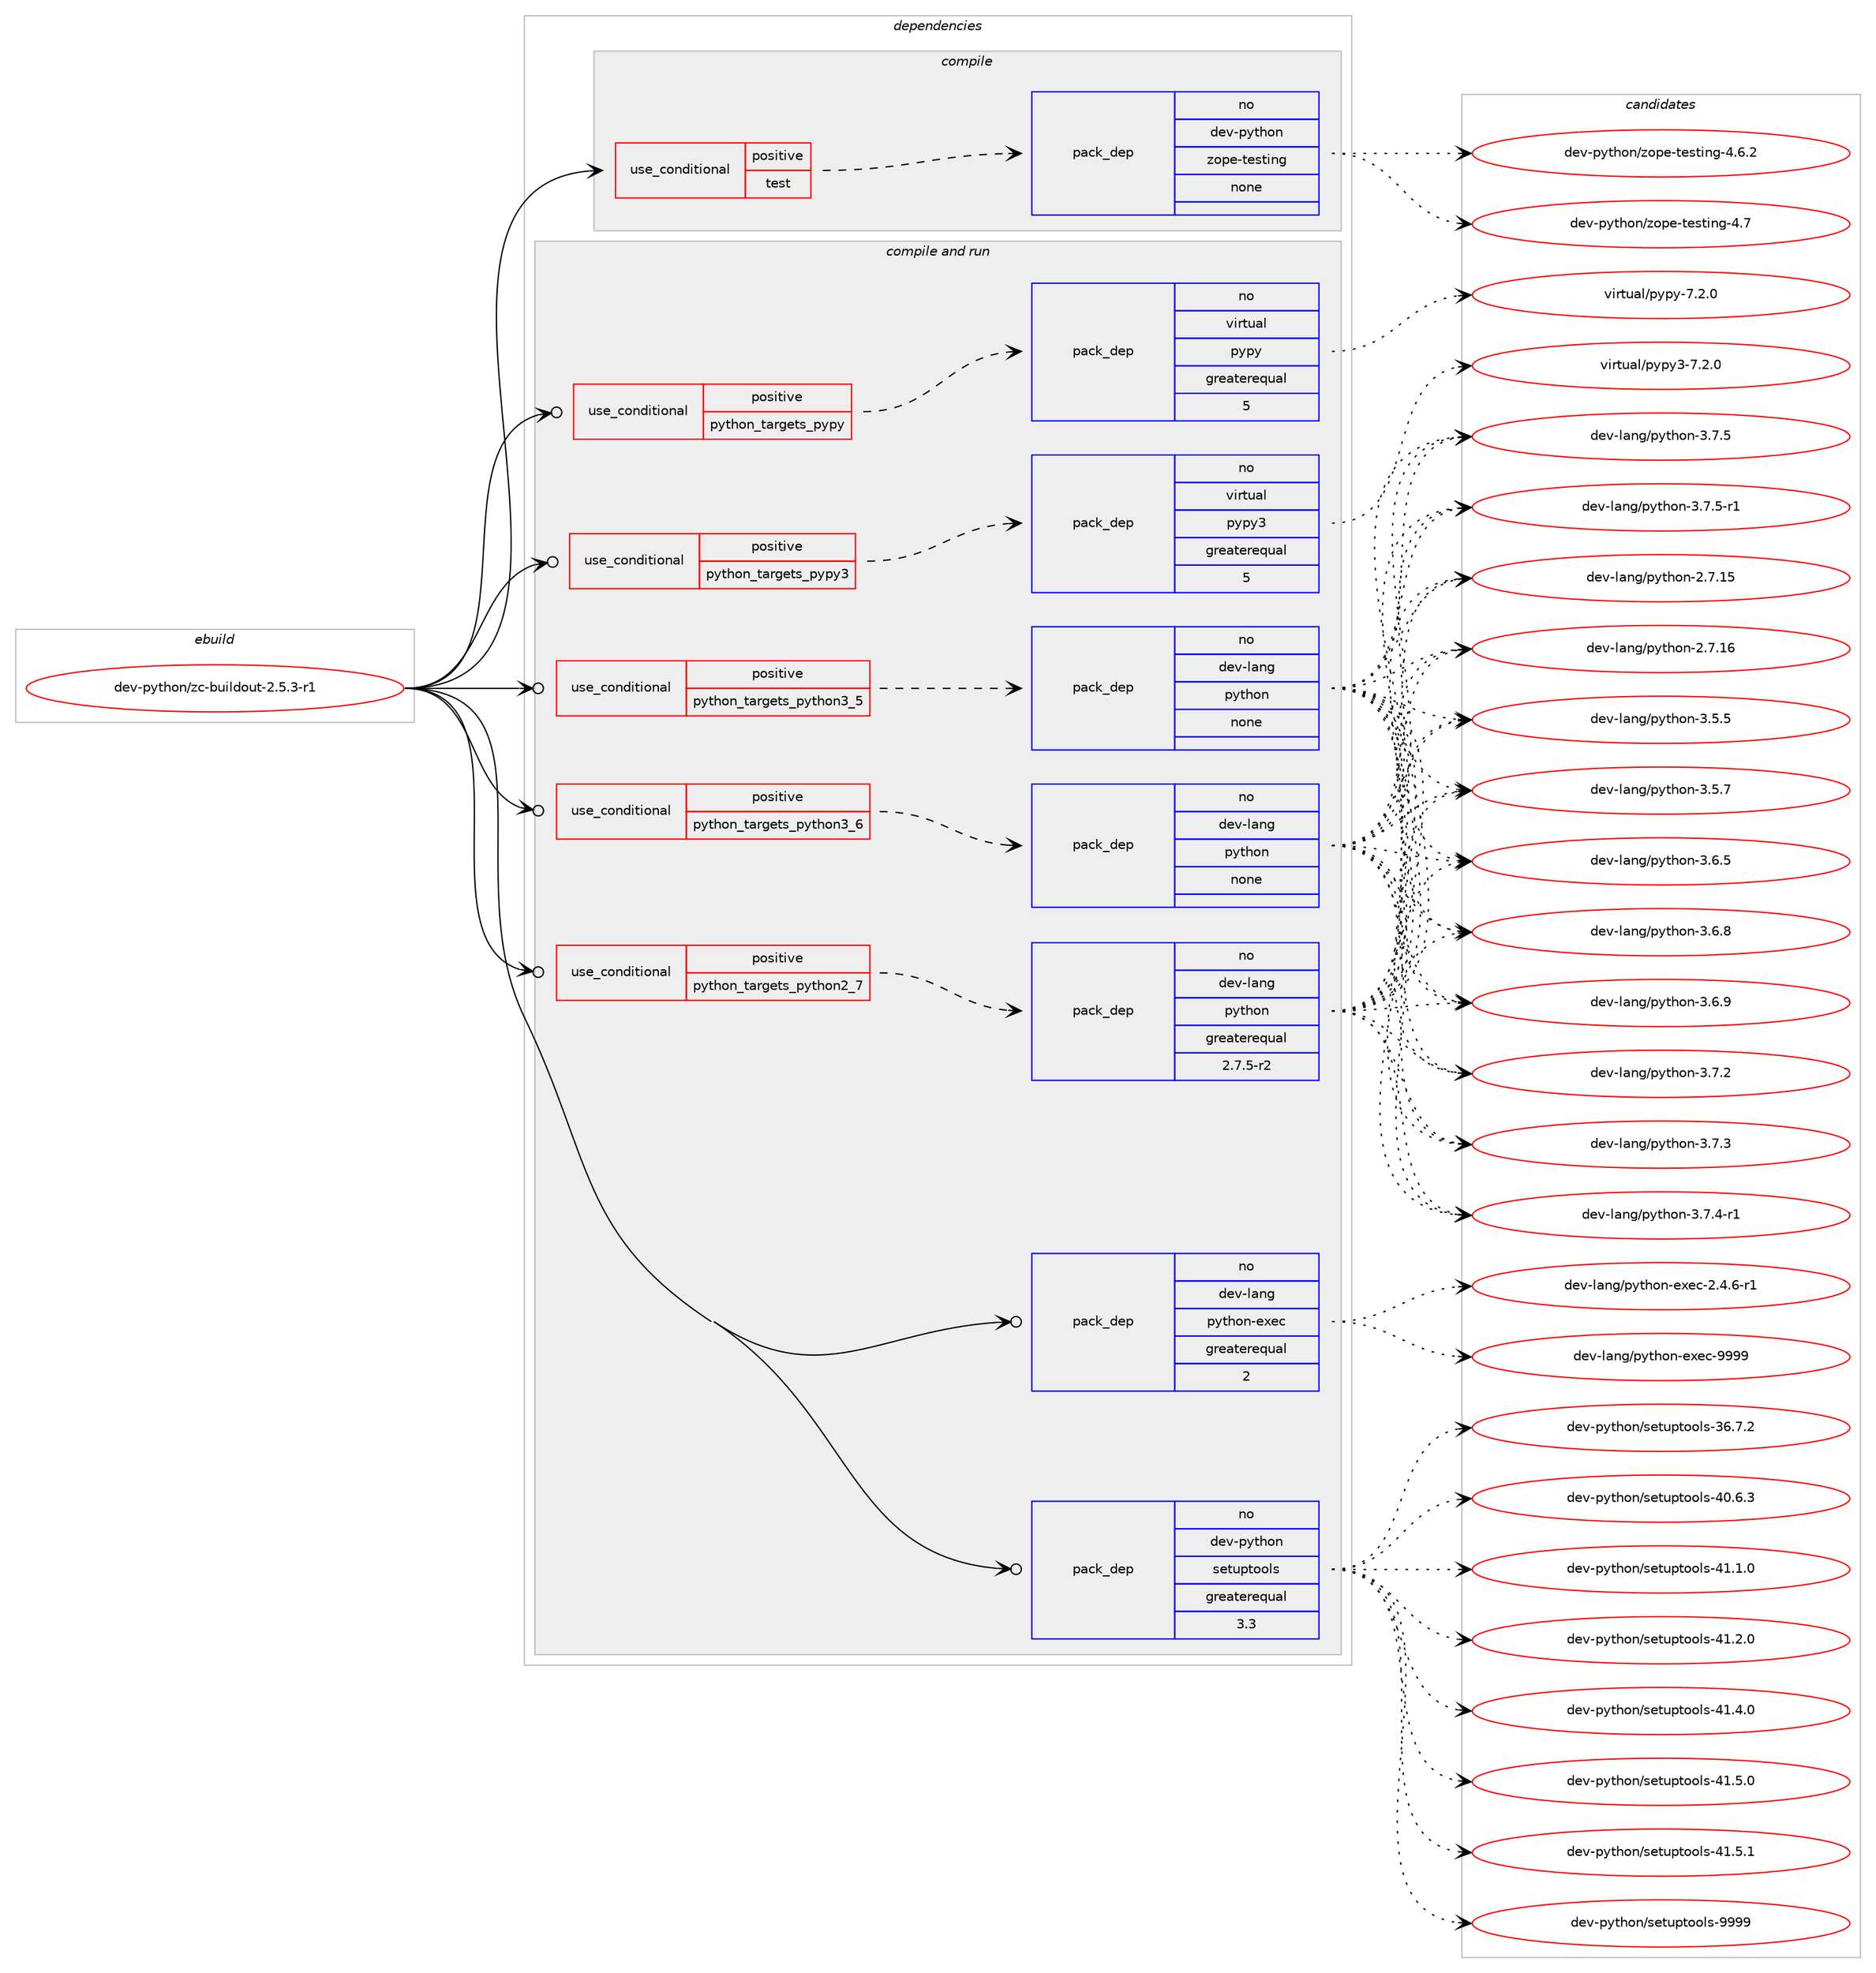 digraph prolog {

# *************
# Graph options
# *************

newrank=true;
concentrate=true;
compound=true;
graph [rankdir=LR,fontname=Helvetica,fontsize=10,ranksep=1.5];#, ranksep=2.5, nodesep=0.2];
edge  [arrowhead=vee];
node  [fontname=Helvetica,fontsize=10];

# **********
# The ebuild
# **********

subgraph cluster_leftcol {
color=gray;
rank=same;
label=<<i>ebuild</i>>;
id [label="dev-python/zc-buildout-2.5.3-r1", color=red, width=4, href="../dev-python/zc-buildout-2.5.3-r1.svg"];
}

# ****************
# The dependencies
# ****************

subgraph cluster_midcol {
color=gray;
label=<<i>dependencies</i>>;
subgraph cluster_compile {
fillcolor="#eeeeee";
style=filled;
label=<<i>compile</i>>;
subgraph cond151828 {
dependency644991 [label=<<TABLE BORDER="0" CELLBORDER="1" CELLSPACING="0" CELLPADDING="4"><TR><TD ROWSPAN="3" CELLPADDING="10">use_conditional</TD></TR><TR><TD>positive</TD></TR><TR><TD>test</TD></TR></TABLE>>, shape=none, color=red];
subgraph pack481274 {
dependency644992 [label=<<TABLE BORDER="0" CELLBORDER="1" CELLSPACING="0" CELLPADDING="4" WIDTH="220"><TR><TD ROWSPAN="6" CELLPADDING="30">pack_dep</TD></TR><TR><TD WIDTH="110">no</TD></TR><TR><TD>dev-python</TD></TR><TR><TD>zope-testing</TD></TR><TR><TD>none</TD></TR><TR><TD></TD></TR></TABLE>>, shape=none, color=blue];
}
dependency644991:e -> dependency644992:w [weight=20,style="dashed",arrowhead="vee"];
}
id:e -> dependency644991:w [weight=20,style="solid",arrowhead="vee"];
}
subgraph cluster_compileandrun {
fillcolor="#eeeeee";
style=filled;
label=<<i>compile and run</i>>;
subgraph cond151829 {
dependency644993 [label=<<TABLE BORDER="0" CELLBORDER="1" CELLSPACING="0" CELLPADDING="4"><TR><TD ROWSPAN="3" CELLPADDING="10">use_conditional</TD></TR><TR><TD>positive</TD></TR><TR><TD>python_targets_pypy</TD></TR></TABLE>>, shape=none, color=red];
subgraph pack481275 {
dependency644994 [label=<<TABLE BORDER="0" CELLBORDER="1" CELLSPACING="0" CELLPADDING="4" WIDTH="220"><TR><TD ROWSPAN="6" CELLPADDING="30">pack_dep</TD></TR><TR><TD WIDTH="110">no</TD></TR><TR><TD>virtual</TD></TR><TR><TD>pypy</TD></TR><TR><TD>greaterequal</TD></TR><TR><TD>5</TD></TR></TABLE>>, shape=none, color=blue];
}
dependency644993:e -> dependency644994:w [weight=20,style="dashed",arrowhead="vee"];
}
id:e -> dependency644993:w [weight=20,style="solid",arrowhead="odotvee"];
subgraph cond151830 {
dependency644995 [label=<<TABLE BORDER="0" CELLBORDER="1" CELLSPACING="0" CELLPADDING="4"><TR><TD ROWSPAN="3" CELLPADDING="10">use_conditional</TD></TR><TR><TD>positive</TD></TR><TR><TD>python_targets_pypy3</TD></TR></TABLE>>, shape=none, color=red];
subgraph pack481276 {
dependency644996 [label=<<TABLE BORDER="0" CELLBORDER="1" CELLSPACING="0" CELLPADDING="4" WIDTH="220"><TR><TD ROWSPAN="6" CELLPADDING="30">pack_dep</TD></TR><TR><TD WIDTH="110">no</TD></TR><TR><TD>virtual</TD></TR><TR><TD>pypy3</TD></TR><TR><TD>greaterequal</TD></TR><TR><TD>5</TD></TR></TABLE>>, shape=none, color=blue];
}
dependency644995:e -> dependency644996:w [weight=20,style="dashed",arrowhead="vee"];
}
id:e -> dependency644995:w [weight=20,style="solid",arrowhead="odotvee"];
subgraph cond151831 {
dependency644997 [label=<<TABLE BORDER="0" CELLBORDER="1" CELLSPACING="0" CELLPADDING="4"><TR><TD ROWSPAN="3" CELLPADDING="10">use_conditional</TD></TR><TR><TD>positive</TD></TR><TR><TD>python_targets_python2_7</TD></TR></TABLE>>, shape=none, color=red];
subgraph pack481277 {
dependency644998 [label=<<TABLE BORDER="0" CELLBORDER="1" CELLSPACING="0" CELLPADDING="4" WIDTH="220"><TR><TD ROWSPAN="6" CELLPADDING="30">pack_dep</TD></TR><TR><TD WIDTH="110">no</TD></TR><TR><TD>dev-lang</TD></TR><TR><TD>python</TD></TR><TR><TD>greaterequal</TD></TR><TR><TD>2.7.5-r2</TD></TR></TABLE>>, shape=none, color=blue];
}
dependency644997:e -> dependency644998:w [weight=20,style="dashed",arrowhead="vee"];
}
id:e -> dependency644997:w [weight=20,style="solid",arrowhead="odotvee"];
subgraph cond151832 {
dependency644999 [label=<<TABLE BORDER="0" CELLBORDER="1" CELLSPACING="0" CELLPADDING="4"><TR><TD ROWSPAN="3" CELLPADDING="10">use_conditional</TD></TR><TR><TD>positive</TD></TR><TR><TD>python_targets_python3_5</TD></TR></TABLE>>, shape=none, color=red];
subgraph pack481278 {
dependency645000 [label=<<TABLE BORDER="0" CELLBORDER="1" CELLSPACING="0" CELLPADDING="4" WIDTH="220"><TR><TD ROWSPAN="6" CELLPADDING="30">pack_dep</TD></TR><TR><TD WIDTH="110">no</TD></TR><TR><TD>dev-lang</TD></TR><TR><TD>python</TD></TR><TR><TD>none</TD></TR><TR><TD></TD></TR></TABLE>>, shape=none, color=blue];
}
dependency644999:e -> dependency645000:w [weight=20,style="dashed",arrowhead="vee"];
}
id:e -> dependency644999:w [weight=20,style="solid",arrowhead="odotvee"];
subgraph cond151833 {
dependency645001 [label=<<TABLE BORDER="0" CELLBORDER="1" CELLSPACING="0" CELLPADDING="4"><TR><TD ROWSPAN="3" CELLPADDING="10">use_conditional</TD></TR><TR><TD>positive</TD></TR><TR><TD>python_targets_python3_6</TD></TR></TABLE>>, shape=none, color=red];
subgraph pack481279 {
dependency645002 [label=<<TABLE BORDER="0" CELLBORDER="1" CELLSPACING="0" CELLPADDING="4" WIDTH="220"><TR><TD ROWSPAN="6" CELLPADDING="30">pack_dep</TD></TR><TR><TD WIDTH="110">no</TD></TR><TR><TD>dev-lang</TD></TR><TR><TD>python</TD></TR><TR><TD>none</TD></TR><TR><TD></TD></TR></TABLE>>, shape=none, color=blue];
}
dependency645001:e -> dependency645002:w [weight=20,style="dashed",arrowhead="vee"];
}
id:e -> dependency645001:w [weight=20,style="solid",arrowhead="odotvee"];
subgraph pack481280 {
dependency645003 [label=<<TABLE BORDER="0" CELLBORDER="1" CELLSPACING="0" CELLPADDING="4" WIDTH="220"><TR><TD ROWSPAN="6" CELLPADDING="30">pack_dep</TD></TR><TR><TD WIDTH="110">no</TD></TR><TR><TD>dev-lang</TD></TR><TR><TD>python-exec</TD></TR><TR><TD>greaterequal</TD></TR><TR><TD>2</TD></TR></TABLE>>, shape=none, color=blue];
}
id:e -> dependency645003:w [weight=20,style="solid",arrowhead="odotvee"];
subgraph pack481281 {
dependency645004 [label=<<TABLE BORDER="0" CELLBORDER="1" CELLSPACING="0" CELLPADDING="4" WIDTH="220"><TR><TD ROWSPAN="6" CELLPADDING="30">pack_dep</TD></TR><TR><TD WIDTH="110">no</TD></TR><TR><TD>dev-python</TD></TR><TR><TD>setuptools</TD></TR><TR><TD>greaterequal</TD></TR><TR><TD>3.3</TD></TR></TABLE>>, shape=none, color=blue];
}
id:e -> dependency645004:w [weight=20,style="solid",arrowhead="odotvee"];
}
subgraph cluster_run {
fillcolor="#eeeeee";
style=filled;
label=<<i>run</i>>;
}
}

# **************
# The candidates
# **************

subgraph cluster_choices {
rank=same;
color=gray;
label=<<i>candidates</i>>;

subgraph choice481274 {
color=black;
nodesep=1;
choice100101118451121211161041111104712211111210145116101115116105110103455246544650 [label="dev-python/zope-testing-4.6.2", color=red, width=4,href="../dev-python/zope-testing-4.6.2.svg"];
choice10010111845112121116104111110471221111121014511610111511610511010345524655 [label="dev-python/zope-testing-4.7", color=red, width=4,href="../dev-python/zope-testing-4.7.svg"];
dependency644992:e -> choice100101118451121211161041111104712211111210145116101115116105110103455246544650:w [style=dotted,weight="100"];
dependency644992:e -> choice10010111845112121116104111110471221111121014511610111511610511010345524655:w [style=dotted,weight="100"];
}
subgraph choice481275 {
color=black;
nodesep=1;
choice1181051141161179710847112121112121455546504648 [label="virtual/pypy-7.2.0", color=red, width=4,href="../virtual/pypy-7.2.0.svg"];
dependency644994:e -> choice1181051141161179710847112121112121455546504648:w [style=dotted,weight="100"];
}
subgraph choice481276 {
color=black;
nodesep=1;
choice118105114116117971084711212111212151455546504648 [label="virtual/pypy3-7.2.0", color=red, width=4,href="../virtual/pypy3-7.2.0.svg"];
dependency644996:e -> choice118105114116117971084711212111212151455546504648:w [style=dotted,weight="100"];
}
subgraph choice481277 {
color=black;
nodesep=1;
choice10010111845108971101034711212111610411111045504655464953 [label="dev-lang/python-2.7.15", color=red, width=4,href="../dev-lang/python-2.7.15.svg"];
choice10010111845108971101034711212111610411111045504655464954 [label="dev-lang/python-2.7.16", color=red, width=4,href="../dev-lang/python-2.7.16.svg"];
choice100101118451089711010347112121116104111110455146534653 [label="dev-lang/python-3.5.5", color=red, width=4,href="../dev-lang/python-3.5.5.svg"];
choice100101118451089711010347112121116104111110455146534655 [label="dev-lang/python-3.5.7", color=red, width=4,href="../dev-lang/python-3.5.7.svg"];
choice100101118451089711010347112121116104111110455146544653 [label="dev-lang/python-3.6.5", color=red, width=4,href="../dev-lang/python-3.6.5.svg"];
choice100101118451089711010347112121116104111110455146544656 [label="dev-lang/python-3.6.8", color=red, width=4,href="../dev-lang/python-3.6.8.svg"];
choice100101118451089711010347112121116104111110455146544657 [label="dev-lang/python-3.6.9", color=red, width=4,href="../dev-lang/python-3.6.9.svg"];
choice100101118451089711010347112121116104111110455146554650 [label="dev-lang/python-3.7.2", color=red, width=4,href="../dev-lang/python-3.7.2.svg"];
choice100101118451089711010347112121116104111110455146554651 [label="dev-lang/python-3.7.3", color=red, width=4,href="../dev-lang/python-3.7.3.svg"];
choice1001011184510897110103471121211161041111104551465546524511449 [label="dev-lang/python-3.7.4-r1", color=red, width=4,href="../dev-lang/python-3.7.4-r1.svg"];
choice100101118451089711010347112121116104111110455146554653 [label="dev-lang/python-3.7.5", color=red, width=4,href="../dev-lang/python-3.7.5.svg"];
choice1001011184510897110103471121211161041111104551465546534511449 [label="dev-lang/python-3.7.5-r1", color=red, width=4,href="../dev-lang/python-3.7.5-r1.svg"];
dependency644998:e -> choice10010111845108971101034711212111610411111045504655464953:w [style=dotted,weight="100"];
dependency644998:e -> choice10010111845108971101034711212111610411111045504655464954:w [style=dotted,weight="100"];
dependency644998:e -> choice100101118451089711010347112121116104111110455146534653:w [style=dotted,weight="100"];
dependency644998:e -> choice100101118451089711010347112121116104111110455146534655:w [style=dotted,weight="100"];
dependency644998:e -> choice100101118451089711010347112121116104111110455146544653:w [style=dotted,weight="100"];
dependency644998:e -> choice100101118451089711010347112121116104111110455146544656:w [style=dotted,weight="100"];
dependency644998:e -> choice100101118451089711010347112121116104111110455146544657:w [style=dotted,weight="100"];
dependency644998:e -> choice100101118451089711010347112121116104111110455146554650:w [style=dotted,weight="100"];
dependency644998:e -> choice100101118451089711010347112121116104111110455146554651:w [style=dotted,weight="100"];
dependency644998:e -> choice1001011184510897110103471121211161041111104551465546524511449:w [style=dotted,weight="100"];
dependency644998:e -> choice100101118451089711010347112121116104111110455146554653:w [style=dotted,weight="100"];
dependency644998:e -> choice1001011184510897110103471121211161041111104551465546534511449:w [style=dotted,weight="100"];
}
subgraph choice481278 {
color=black;
nodesep=1;
choice10010111845108971101034711212111610411111045504655464953 [label="dev-lang/python-2.7.15", color=red, width=4,href="../dev-lang/python-2.7.15.svg"];
choice10010111845108971101034711212111610411111045504655464954 [label="dev-lang/python-2.7.16", color=red, width=4,href="../dev-lang/python-2.7.16.svg"];
choice100101118451089711010347112121116104111110455146534653 [label="dev-lang/python-3.5.5", color=red, width=4,href="../dev-lang/python-3.5.5.svg"];
choice100101118451089711010347112121116104111110455146534655 [label="dev-lang/python-3.5.7", color=red, width=4,href="../dev-lang/python-3.5.7.svg"];
choice100101118451089711010347112121116104111110455146544653 [label="dev-lang/python-3.6.5", color=red, width=4,href="../dev-lang/python-3.6.5.svg"];
choice100101118451089711010347112121116104111110455146544656 [label="dev-lang/python-3.6.8", color=red, width=4,href="../dev-lang/python-3.6.8.svg"];
choice100101118451089711010347112121116104111110455146544657 [label="dev-lang/python-3.6.9", color=red, width=4,href="../dev-lang/python-3.6.9.svg"];
choice100101118451089711010347112121116104111110455146554650 [label="dev-lang/python-3.7.2", color=red, width=4,href="../dev-lang/python-3.7.2.svg"];
choice100101118451089711010347112121116104111110455146554651 [label="dev-lang/python-3.7.3", color=red, width=4,href="../dev-lang/python-3.7.3.svg"];
choice1001011184510897110103471121211161041111104551465546524511449 [label="dev-lang/python-3.7.4-r1", color=red, width=4,href="../dev-lang/python-3.7.4-r1.svg"];
choice100101118451089711010347112121116104111110455146554653 [label="dev-lang/python-3.7.5", color=red, width=4,href="../dev-lang/python-3.7.5.svg"];
choice1001011184510897110103471121211161041111104551465546534511449 [label="dev-lang/python-3.7.5-r1", color=red, width=4,href="../dev-lang/python-3.7.5-r1.svg"];
dependency645000:e -> choice10010111845108971101034711212111610411111045504655464953:w [style=dotted,weight="100"];
dependency645000:e -> choice10010111845108971101034711212111610411111045504655464954:w [style=dotted,weight="100"];
dependency645000:e -> choice100101118451089711010347112121116104111110455146534653:w [style=dotted,weight="100"];
dependency645000:e -> choice100101118451089711010347112121116104111110455146534655:w [style=dotted,weight="100"];
dependency645000:e -> choice100101118451089711010347112121116104111110455146544653:w [style=dotted,weight="100"];
dependency645000:e -> choice100101118451089711010347112121116104111110455146544656:w [style=dotted,weight="100"];
dependency645000:e -> choice100101118451089711010347112121116104111110455146544657:w [style=dotted,weight="100"];
dependency645000:e -> choice100101118451089711010347112121116104111110455146554650:w [style=dotted,weight="100"];
dependency645000:e -> choice100101118451089711010347112121116104111110455146554651:w [style=dotted,weight="100"];
dependency645000:e -> choice1001011184510897110103471121211161041111104551465546524511449:w [style=dotted,weight="100"];
dependency645000:e -> choice100101118451089711010347112121116104111110455146554653:w [style=dotted,weight="100"];
dependency645000:e -> choice1001011184510897110103471121211161041111104551465546534511449:w [style=dotted,weight="100"];
}
subgraph choice481279 {
color=black;
nodesep=1;
choice10010111845108971101034711212111610411111045504655464953 [label="dev-lang/python-2.7.15", color=red, width=4,href="../dev-lang/python-2.7.15.svg"];
choice10010111845108971101034711212111610411111045504655464954 [label="dev-lang/python-2.7.16", color=red, width=4,href="../dev-lang/python-2.7.16.svg"];
choice100101118451089711010347112121116104111110455146534653 [label="dev-lang/python-3.5.5", color=red, width=4,href="../dev-lang/python-3.5.5.svg"];
choice100101118451089711010347112121116104111110455146534655 [label="dev-lang/python-3.5.7", color=red, width=4,href="../dev-lang/python-3.5.7.svg"];
choice100101118451089711010347112121116104111110455146544653 [label="dev-lang/python-3.6.5", color=red, width=4,href="../dev-lang/python-3.6.5.svg"];
choice100101118451089711010347112121116104111110455146544656 [label="dev-lang/python-3.6.8", color=red, width=4,href="../dev-lang/python-3.6.8.svg"];
choice100101118451089711010347112121116104111110455146544657 [label="dev-lang/python-3.6.9", color=red, width=4,href="../dev-lang/python-3.6.9.svg"];
choice100101118451089711010347112121116104111110455146554650 [label="dev-lang/python-3.7.2", color=red, width=4,href="../dev-lang/python-3.7.2.svg"];
choice100101118451089711010347112121116104111110455146554651 [label="dev-lang/python-3.7.3", color=red, width=4,href="../dev-lang/python-3.7.3.svg"];
choice1001011184510897110103471121211161041111104551465546524511449 [label="dev-lang/python-3.7.4-r1", color=red, width=4,href="../dev-lang/python-3.7.4-r1.svg"];
choice100101118451089711010347112121116104111110455146554653 [label="dev-lang/python-3.7.5", color=red, width=4,href="../dev-lang/python-3.7.5.svg"];
choice1001011184510897110103471121211161041111104551465546534511449 [label="dev-lang/python-3.7.5-r1", color=red, width=4,href="../dev-lang/python-3.7.5-r1.svg"];
dependency645002:e -> choice10010111845108971101034711212111610411111045504655464953:w [style=dotted,weight="100"];
dependency645002:e -> choice10010111845108971101034711212111610411111045504655464954:w [style=dotted,weight="100"];
dependency645002:e -> choice100101118451089711010347112121116104111110455146534653:w [style=dotted,weight="100"];
dependency645002:e -> choice100101118451089711010347112121116104111110455146534655:w [style=dotted,weight="100"];
dependency645002:e -> choice100101118451089711010347112121116104111110455146544653:w [style=dotted,weight="100"];
dependency645002:e -> choice100101118451089711010347112121116104111110455146544656:w [style=dotted,weight="100"];
dependency645002:e -> choice100101118451089711010347112121116104111110455146544657:w [style=dotted,weight="100"];
dependency645002:e -> choice100101118451089711010347112121116104111110455146554650:w [style=dotted,weight="100"];
dependency645002:e -> choice100101118451089711010347112121116104111110455146554651:w [style=dotted,weight="100"];
dependency645002:e -> choice1001011184510897110103471121211161041111104551465546524511449:w [style=dotted,weight="100"];
dependency645002:e -> choice100101118451089711010347112121116104111110455146554653:w [style=dotted,weight="100"];
dependency645002:e -> choice1001011184510897110103471121211161041111104551465546534511449:w [style=dotted,weight="100"];
}
subgraph choice481280 {
color=black;
nodesep=1;
choice10010111845108971101034711212111610411111045101120101994550465246544511449 [label="dev-lang/python-exec-2.4.6-r1", color=red, width=4,href="../dev-lang/python-exec-2.4.6-r1.svg"];
choice10010111845108971101034711212111610411111045101120101994557575757 [label="dev-lang/python-exec-9999", color=red, width=4,href="../dev-lang/python-exec-9999.svg"];
dependency645003:e -> choice10010111845108971101034711212111610411111045101120101994550465246544511449:w [style=dotted,weight="100"];
dependency645003:e -> choice10010111845108971101034711212111610411111045101120101994557575757:w [style=dotted,weight="100"];
}
subgraph choice481281 {
color=black;
nodesep=1;
choice100101118451121211161041111104711510111611711211611111110811545515446554650 [label="dev-python/setuptools-36.7.2", color=red, width=4,href="../dev-python/setuptools-36.7.2.svg"];
choice100101118451121211161041111104711510111611711211611111110811545524846544651 [label="dev-python/setuptools-40.6.3", color=red, width=4,href="../dev-python/setuptools-40.6.3.svg"];
choice100101118451121211161041111104711510111611711211611111110811545524946494648 [label="dev-python/setuptools-41.1.0", color=red, width=4,href="../dev-python/setuptools-41.1.0.svg"];
choice100101118451121211161041111104711510111611711211611111110811545524946504648 [label="dev-python/setuptools-41.2.0", color=red, width=4,href="../dev-python/setuptools-41.2.0.svg"];
choice100101118451121211161041111104711510111611711211611111110811545524946524648 [label="dev-python/setuptools-41.4.0", color=red, width=4,href="../dev-python/setuptools-41.4.0.svg"];
choice100101118451121211161041111104711510111611711211611111110811545524946534648 [label="dev-python/setuptools-41.5.0", color=red, width=4,href="../dev-python/setuptools-41.5.0.svg"];
choice100101118451121211161041111104711510111611711211611111110811545524946534649 [label="dev-python/setuptools-41.5.1", color=red, width=4,href="../dev-python/setuptools-41.5.1.svg"];
choice10010111845112121116104111110471151011161171121161111111081154557575757 [label="dev-python/setuptools-9999", color=red, width=4,href="../dev-python/setuptools-9999.svg"];
dependency645004:e -> choice100101118451121211161041111104711510111611711211611111110811545515446554650:w [style=dotted,weight="100"];
dependency645004:e -> choice100101118451121211161041111104711510111611711211611111110811545524846544651:w [style=dotted,weight="100"];
dependency645004:e -> choice100101118451121211161041111104711510111611711211611111110811545524946494648:w [style=dotted,weight="100"];
dependency645004:e -> choice100101118451121211161041111104711510111611711211611111110811545524946504648:w [style=dotted,weight="100"];
dependency645004:e -> choice100101118451121211161041111104711510111611711211611111110811545524946524648:w [style=dotted,weight="100"];
dependency645004:e -> choice100101118451121211161041111104711510111611711211611111110811545524946534648:w [style=dotted,weight="100"];
dependency645004:e -> choice100101118451121211161041111104711510111611711211611111110811545524946534649:w [style=dotted,weight="100"];
dependency645004:e -> choice10010111845112121116104111110471151011161171121161111111081154557575757:w [style=dotted,weight="100"];
}
}

}

